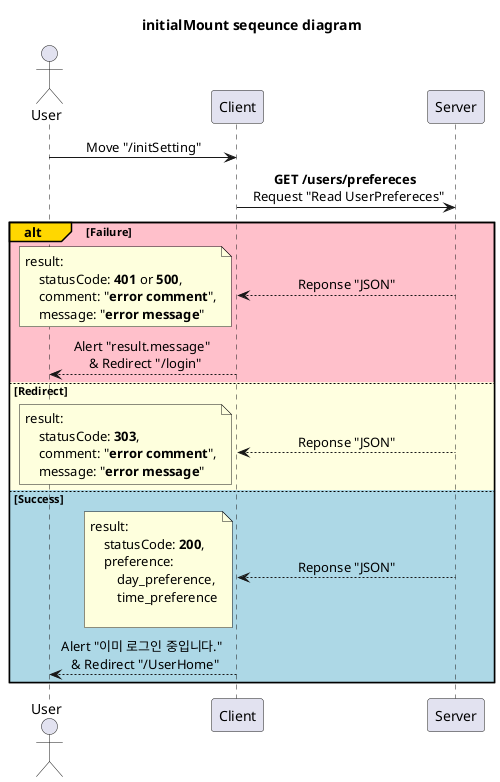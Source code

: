@startuml initialMount
'http://localhost:3000/initSetting

title initialMount seqeunce diagram

skinparam SequenceMessageAlignment center

participant Server order 30
participant Client order 20
actor User order 10

User -> Client: Move "/initSetting"

Client -> Server: **GET /users/prefereces** \n Request "Read UserPrefereces"

alt#Gold #Pink Failure
    Client <-- Server: Reponse "JSON"
    note left
        result:
            statusCode: **401** or **500**,
            comment: "**error comment**",
            message: "**error message**"
    end note
    User <-- Client: Alert "result.message" \n & Redirect "/login"

else #LightYellow Redirect
    Client <-- Server: Reponse "JSON"
    note left
        result:
            statusCode: **303**,
            comment: "**error comment**",
            message: "**error message**"
    end note

else #LightBlue Success
    Client <-- Server: Reponse "JSON"
    note left
        result:
            statusCode: **200**,
            preference:
                day_preference,
                time_preference

    end note
    User <-- Client: Alert "이미 로그인 중입니다." \n & Redirect "/UserHome"

end

@enduml